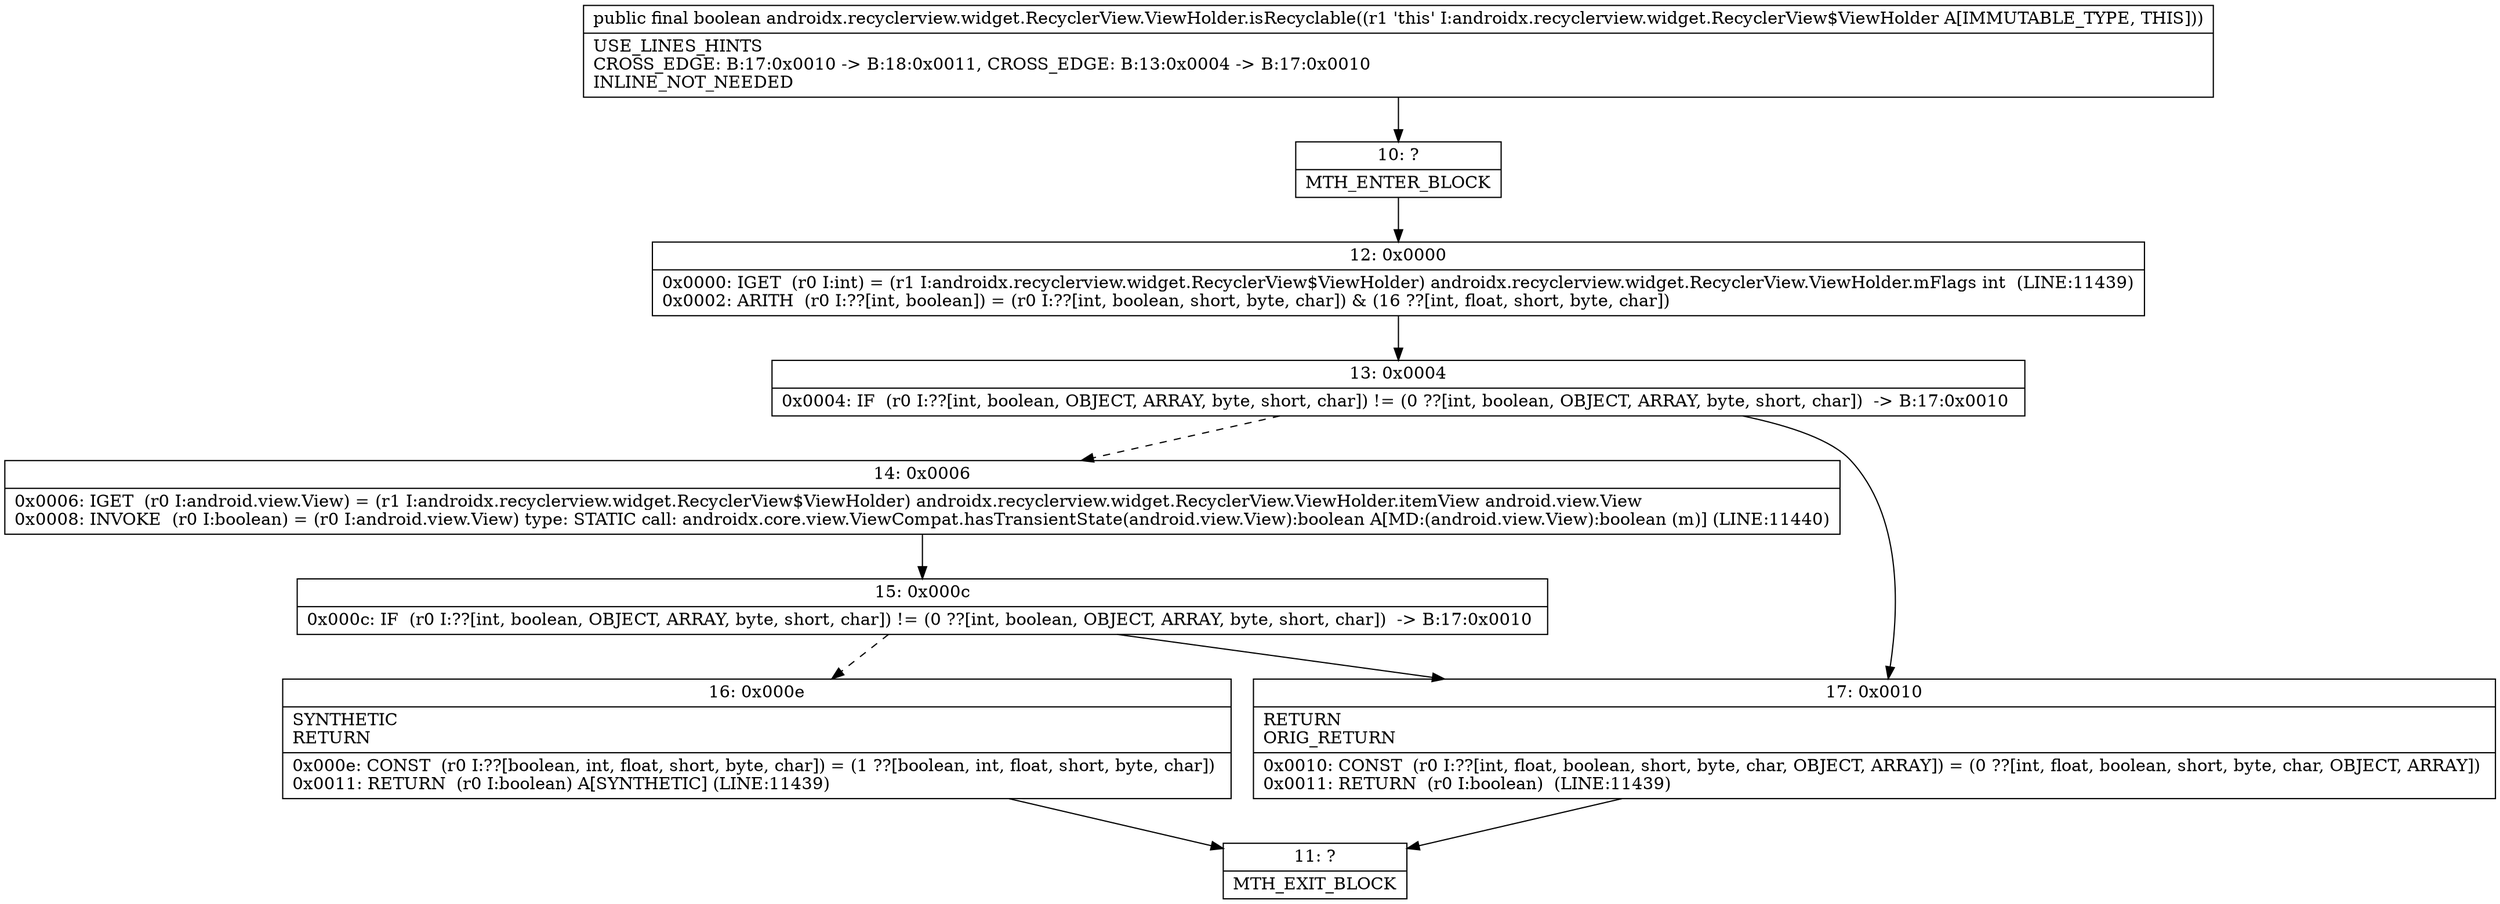 digraph "CFG forandroidx.recyclerview.widget.RecyclerView.ViewHolder.isRecyclable()Z" {
Node_10 [shape=record,label="{10\:\ ?|MTH_ENTER_BLOCK\l}"];
Node_12 [shape=record,label="{12\:\ 0x0000|0x0000: IGET  (r0 I:int) = (r1 I:androidx.recyclerview.widget.RecyclerView$ViewHolder) androidx.recyclerview.widget.RecyclerView.ViewHolder.mFlags int  (LINE:11439)\l0x0002: ARITH  (r0 I:??[int, boolean]) = (r0 I:??[int, boolean, short, byte, char]) & (16 ??[int, float, short, byte, char]) \l}"];
Node_13 [shape=record,label="{13\:\ 0x0004|0x0004: IF  (r0 I:??[int, boolean, OBJECT, ARRAY, byte, short, char]) != (0 ??[int, boolean, OBJECT, ARRAY, byte, short, char])  \-\> B:17:0x0010 \l}"];
Node_14 [shape=record,label="{14\:\ 0x0006|0x0006: IGET  (r0 I:android.view.View) = (r1 I:androidx.recyclerview.widget.RecyclerView$ViewHolder) androidx.recyclerview.widget.RecyclerView.ViewHolder.itemView android.view.View \l0x0008: INVOKE  (r0 I:boolean) = (r0 I:android.view.View) type: STATIC call: androidx.core.view.ViewCompat.hasTransientState(android.view.View):boolean A[MD:(android.view.View):boolean (m)] (LINE:11440)\l}"];
Node_15 [shape=record,label="{15\:\ 0x000c|0x000c: IF  (r0 I:??[int, boolean, OBJECT, ARRAY, byte, short, char]) != (0 ??[int, boolean, OBJECT, ARRAY, byte, short, char])  \-\> B:17:0x0010 \l}"];
Node_16 [shape=record,label="{16\:\ 0x000e|SYNTHETIC\lRETURN\l|0x000e: CONST  (r0 I:??[boolean, int, float, short, byte, char]) = (1 ??[boolean, int, float, short, byte, char]) \l0x0011: RETURN  (r0 I:boolean) A[SYNTHETIC] (LINE:11439)\l}"];
Node_11 [shape=record,label="{11\:\ ?|MTH_EXIT_BLOCK\l}"];
Node_17 [shape=record,label="{17\:\ 0x0010|RETURN\lORIG_RETURN\l|0x0010: CONST  (r0 I:??[int, float, boolean, short, byte, char, OBJECT, ARRAY]) = (0 ??[int, float, boolean, short, byte, char, OBJECT, ARRAY]) \l0x0011: RETURN  (r0 I:boolean)  (LINE:11439)\l}"];
MethodNode[shape=record,label="{public final boolean androidx.recyclerview.widget.RecyclerView.ViewHolder.isRecyclable((r1 'this' I:androidx.recyclerview.widget.RecyclerView$ViewHolder A[IMMUTABLE_TYPE, THIS]))  | USE_LINES_HINTS\lCROSS_EDGE: B:17:0x0010 \-\> B:18:0x0011, CROSS_EDGE: B:13:0x0004 \-\> B:17:0x0010\lINLINE_NOT_NEEDED\l}"];
MethodNode -> Node_10;Node_10 -> Node_12;
Node_12 -> Node_13;
Node_13 -> Node_14[style=dashed];
Node_13 -> Node_17;
Node_14 -> Node_15;
Node_15 -> Node_16[style=dashed];
Node_15 -> Node_17;
Node_16 -> Node_11;
Node_17 -> Node_11;
}

